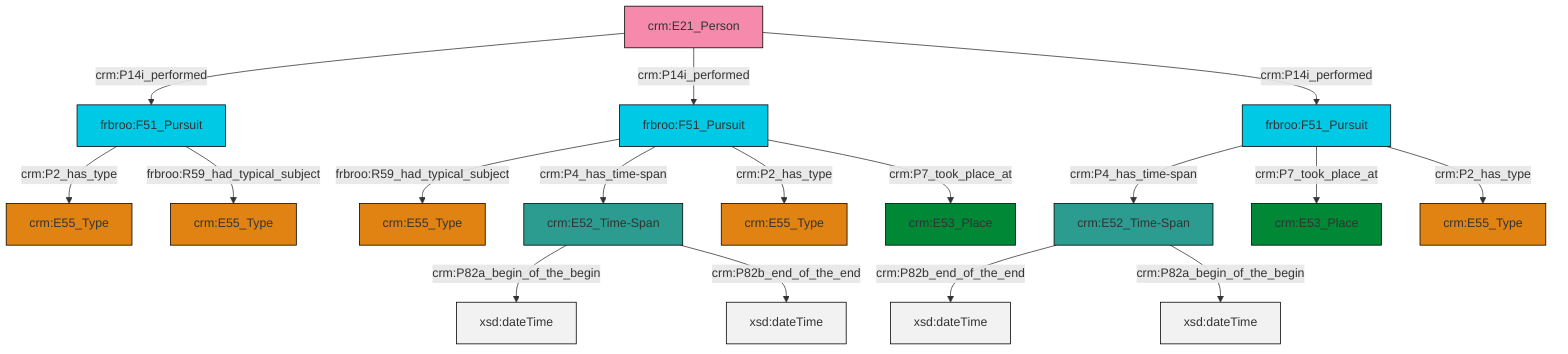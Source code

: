 graph TD
classDef Literal fill:#f2f2f2,stroke:#000000;
classDef CRM_Entity fill:#FFFFFF,stroke:#000000;
classDef Temporal_Entity fill:#00C9E6, stroke:#000000;
classDef Type fill:#E18312, stroke:#000000;
classDef Time-Span fill:#2C9C91, stroke:#000000;
classDef Appellation fill:#FFEB7F, stroke:#000000;
classDef Place fill:#008836, stroke:#000000;
classDef Persistent_Item fill:#B266B2, stroke:#000000;
classDef Conceptual_Object fill:#FFD700, stroke:#000000;
classDef Physical_Thing fill:#D2B48C, stroke:#000000;
classDef Actor fill:#f58aad, stroke:#000000;
classDef PC_Classes fill:#4ce600, stroke:#000000;
classDef Multi fill:#cccccc,stroke:#000000;

0["crm:E52_Time-Span"]:::Time-Span -->|crm:P82b_end_of_the_end| 1[xsd:dateTime]:::Literal
4["crm:E21_Person"]:::Actor -->|crm:P14i_performed| 5["frbroo:F51_Pursuit"]:::Temporal_Entity
6["frbroo:F51_Pursuit"]:::Temporal_Entity -->|crm:P4_has_time-span| 0["crm:E52_Time-Span"]:::Time-Span
6["frbroo:F51_Pursuit"]:::Temporal_Entity -->|crm:P7_took_place_at| 15["crm:E53_Place"]:::Place
4["crm:E21_Person"]:::Actor -->|crm:P14i_performed| 2["frbroo:F51_Pursuit"]:::Temporal_Entity
6["frbroo:F51_Pursuit"]:::Temporal_Entity -->|crm:P2_has_type| 17["crm:E55_Type"]:::Type
18["crm:E52_Time-Span"]:::Time-Span -->|crm:P82a_begin_of_the_begin| 19[xsd:dateTime]:::Literal
2["frbroo:F51_Pursuit"]:::Temporal_Entity -->|frbroo:R59_had_typical_subject| 7["crm:E55_Type"]:::Type
2["frbroo:F51_Pursuit"]:::Temporal_Entity -->|crm:P4_has_time-span| 18["crm:E52_Time-Span"]:::Time-Span
0["crm:E52_Time-Span"]:::Time-Span -->|crm:P82a_begin_of_the_begin| 22[xsd:dateTime]:::Literal
5["frbroo:F51_Pursuit"]:::Temporal_Entity -->|crm:P2_has_type| 25["crm:E55_Type"]:::Type
5["frbroo:F51_Pursuit"]:::Temporal_Entity -->|frbroo:R59_had_typical_subject| 9["crm:E55_Type"]:::Type
4["crm:E21_Person"]:::Actor -->|crm:P14i_performed| 6["frbroo:F51_Pursuit"]:::Temporal_Entity
2["frbroo:F51_Pursuit"]:::Temporal_Entity -->|crm:P2_has_type| 11["crm:E55_Type"]:::Type
18["crm:E52_Time-Span"]:::Time-Span -->|crm:P82b_end_of_the_end| 31[xsd:dateTime]:::Literal
2["frbroo:F51_Pursuit"]:::Temporal_Entity -->|crm:P7_took_place_at| 28["crm:E53_Place"]:::Place
